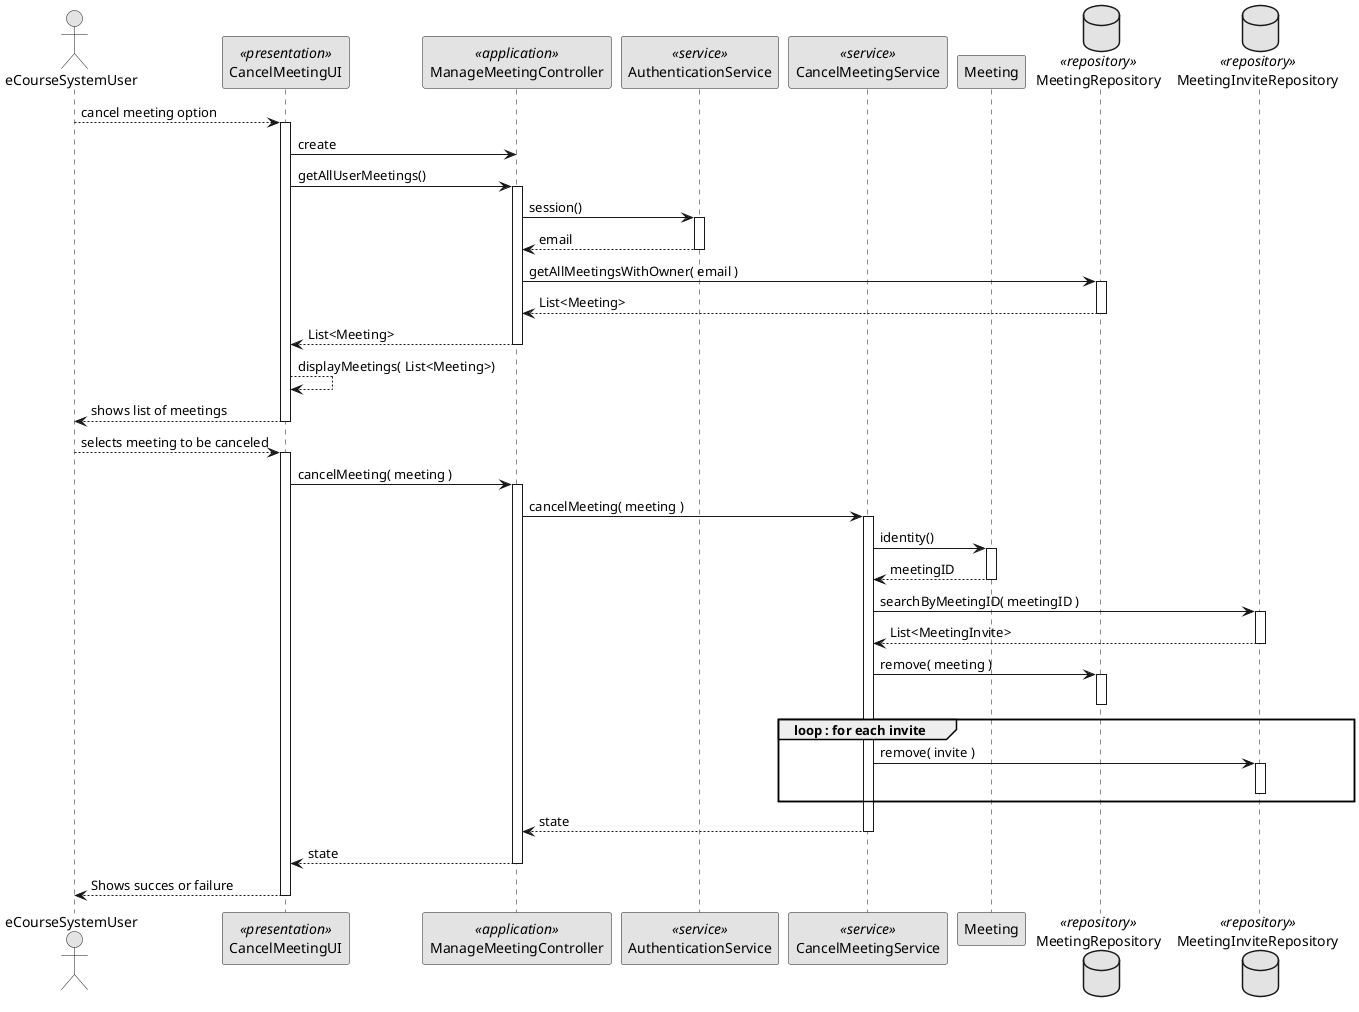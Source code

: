 @startuml
'http://plantuml.com/skinparam.html
skinparam monochrome true
skinparam packageStyle rect



actor eCourseSystemUser as Actor
participant CancelMeetingUI as UI <<presentation>>
participant ManageMeetingController as Controller <<application>>
participant AuthenticationService as AUTH <<service>>
participant CancelMeetingService as SRV <<service>>

participant Meeting as MET
database MeetingRepository as Repository2 <<repository>>
database MeetingInviteRepository as Repository3 <<repository>>



Actor --> UI: cancel meeting option
activate UI
UI -> Controller: create
UI -> Controller: getAllUserMeetings()
    activate Controller
    Controller -> AUTH: session()
        activate AUTH
        AUTH --> Controller: email
        deactivate AUTH

    Controller ->Repository2: getAllMeetingsWithOwner( email )
        activate Repository2
        Repository2 --> Controller: List<Meeting>
        deactivate Repository2
    Controller --> UI: List<Meeting>
    deactivate Controller
    UI --> UI : displayMeetings( List<Meeting>)
UI --> Actor: shows list of meetings
deactivate UI
Actor --> UI: selects meeting to be canceled


activate UI
UI -> Controller: cancelMeeting( meeting )
    activate Controller
    Controller -> SRV: cancelMeeting( meeting )
        activate SRV
        SRV -> MET : identity()
            activate MET
            MET --> SRV: meetingID
            deactivate MET
        SRV -> Repository3 : searchByMeetingID( meetingID )
                        activate Repository3
                        Repository3 --> SRV : List<MeetingInvite>
                        deactivate Repository3

        SRV -> Repository2: remove( meeting )
            activate Repository2
            deactivate Repository2



        group loop : for each invite
        SRV -> Repository3 : remove( invite )
        activate Repository3
        deactivate Repository3
        end
        SRV --> Controller: state
        deactivate SRV
    Controller -->UI: state
    deactivate Controller

UI-->Actor: Shows succes or failure
deactivate UI
@enduml